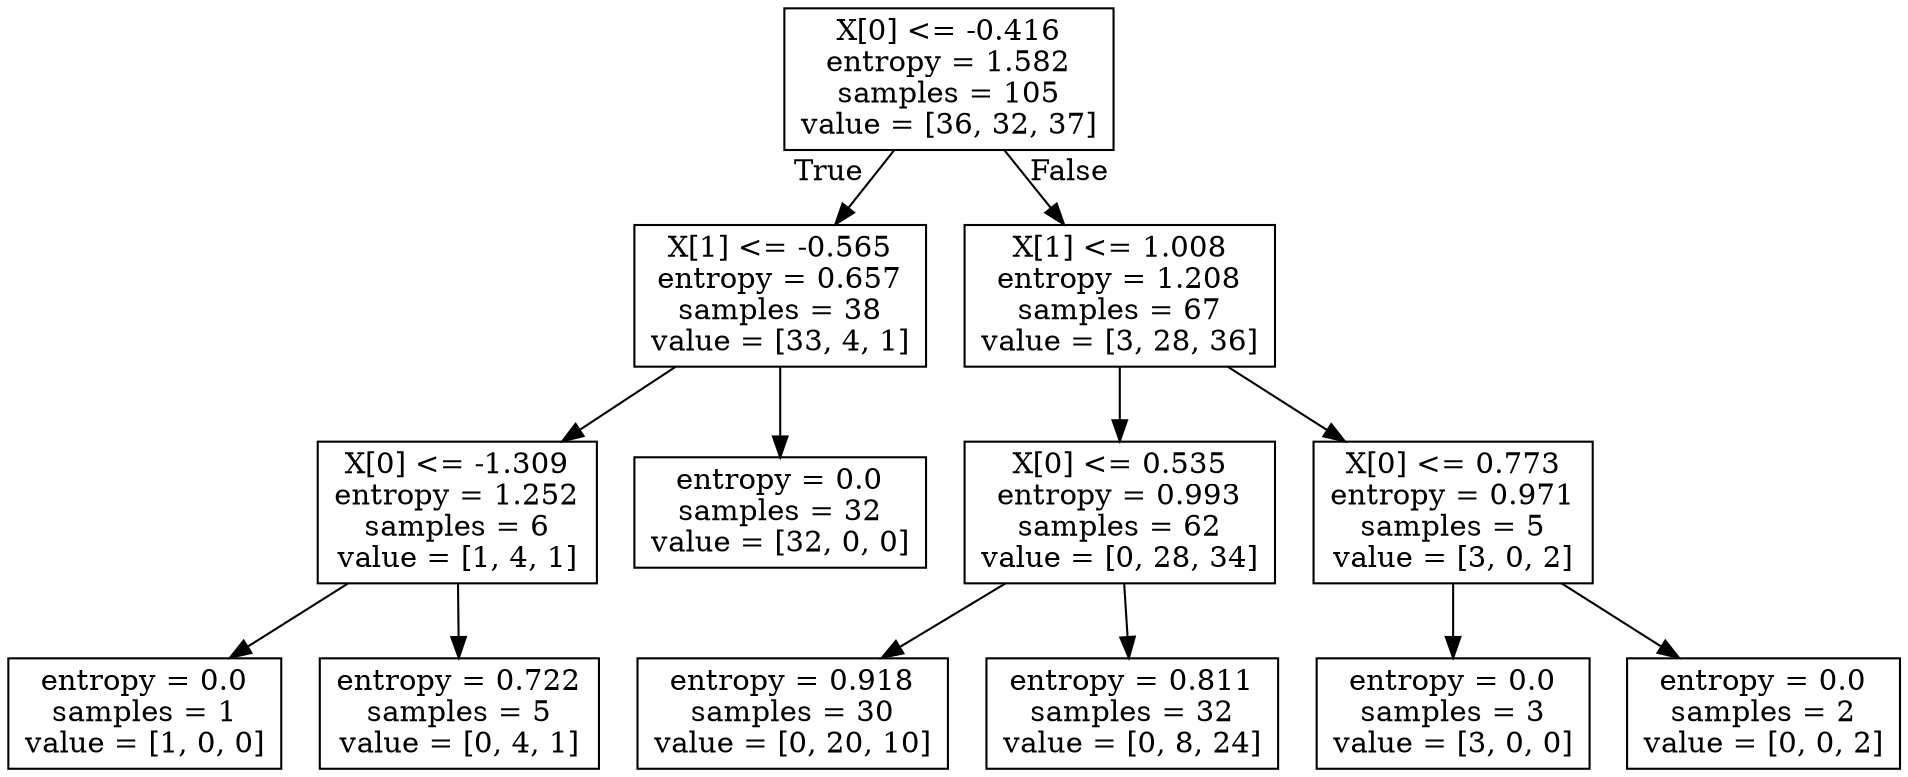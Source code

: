 digraph Tree {
node [shape=box] ;
0 [label="X[0] <= -0.416\nentropy = 1.582\nsamples = 105\nvalue = [36, 32, 37]"] ;
1 [label="X[1] <= -0.565\nentropy = 0.657\nsamples = 38\nvalue = [33, 4, 1]"] ;
0 -> 1 [labeldistance=2.5, labelangle=45, headlabel="True"] ;
2 [label="X[0] <= -1.309\nentropy = 1.252\nsamples = 6\nvalue = [1, 4, 1]"] ;
1 -> 2 ;
3 [label="entropy = 0.0\nsamples = 1\nvalue = [1, 0, 0]"] ;
2 -> 3 ;
4 [label="entropy = 0.722\nsamples = 5\nvalue = [0, 4, 1]"] ;
2 -> 4 ;
5 [label="entropy = 0.0\nsamples = 32\nvalue = [32, 0, 0]"] ;
1 -> 5 ;
6 [label="X[1] <= 1.008\nentropy = 1.208\nsamples = 67\nvalue = [3, 28, 36]"] ;
0 -> 6 [labeldistance=2.5, labelangle=-45, headlabel="False"] ;
7 [label="X[0] <= 0.535\nentropy = 0.993\nsamples = 62\nvalue = [0, 28, 34]"] ;
6 -> 7 ;
8 [label="entropy = 0.918\nsamples = 30\nvalue = [0, 20, 10]"] ;
7 -> 8 ;
9 [label="entropy = 0.811\nsamples = 32\nvalue = [0, 8, 24]"] ;
7 -> 9 ;
10 [label="X[0] <= 0.773\nentropy = 0.971\nsamples = 5\nvalue = [3, 0, 2]"] ;
6 -> 10 ;
11 [label="entropy = 0.0\nsamples = 3\nvalue = [3, 0, 0]"] ;
10 -> 11 ;
12 [label="entropy = 0.0\nsamples = 2\nvalue = [0, 0, 2]"] ;
10 -> 12 ;
}